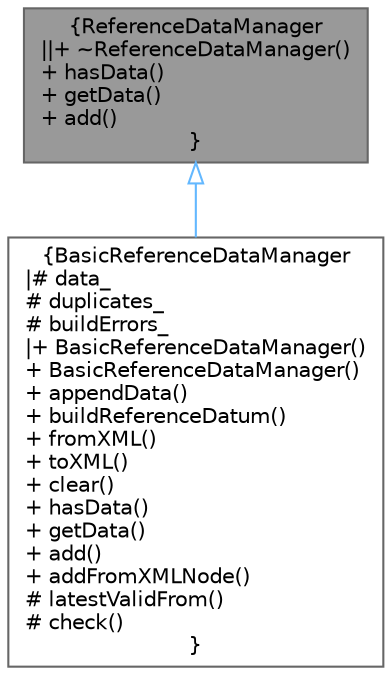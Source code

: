 digraph "ReferenceDataManager"
{
 // INTERACTIVE_SVG=YES
 // LATEX_PDF_SIZE
  bgcolor="transparent";
  edge [fontname=Helvetica,fontsize=10,labelfontname=Helvetica,labelfontsize=10];
  node [fontname=Helvetica,fontsize=10,shape=box,height=0.2,width=0.4];
  Node1 [label="{ReferenceDataManager\n||+ ~ReferenceDataManager()\l+ hasData()\l+ getData()\l+ add()\l}",height=0.2,width=0.4,color="gray40", fillcolor="grey60", style="filled", fontcolor="black",tooltip="Interface for Reference Data lookups."];
  Node1 -> Node2 [dir="back",color="steelblue1",style="solid",arrowtail="onormal"];
  Node2 [label="{BasicReferenceDataManager\n|# data_\l# duplicates_\l# buildErrors_\l|+ BasicReferenceDataManager()\l+ BasicReferenceDataManager()\l+ appendData()\l+ buildReferenceDatum()\l+ fromXML()\l+ toXML()\l+ clear()\l+ hasData()\l+ getData()\l+ add()\l+ addFromXMLNode()\l# latestValidFrom()\l# check()\l}",height=0.2,width=0.4,color="gray40", fillcolor="white", style="filled",URL="$classore_1_1data_1_1_basic_reference_data_manager.html",tooltip="Basic Concrete impl that loads an big XML and keeps data in memory."];
}
